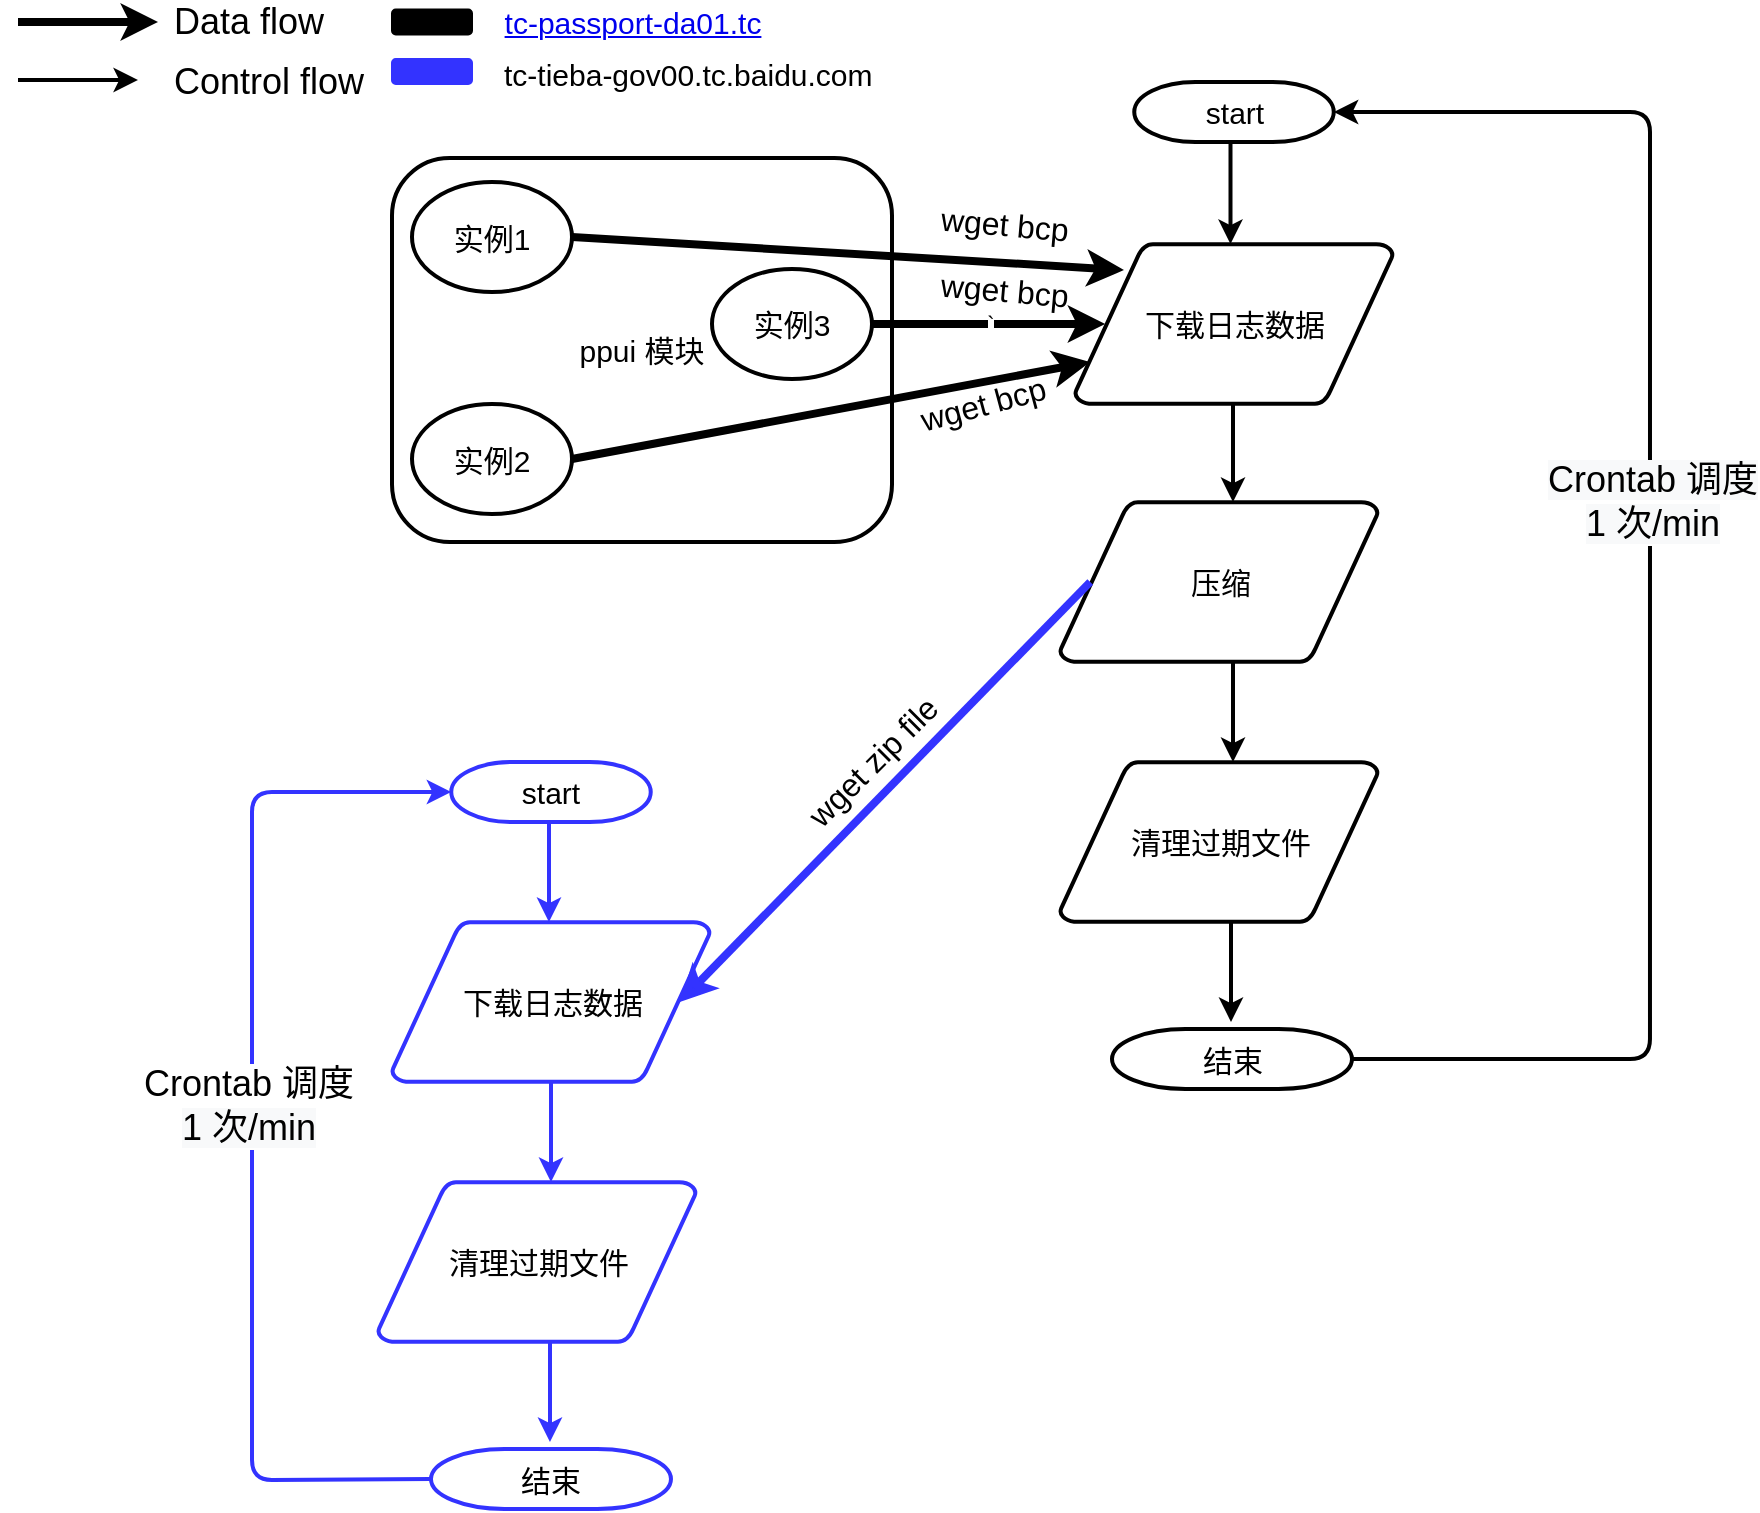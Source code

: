 <mxfile version="13.7.3" type="github">
  <diagram id="hAoRSVDY9YP-wo0BsEd_" name="Page-1">
    <mxGraphModel dx="1422" dy="1963" grid="1" gridSize="10" guides="1" tooltips="1" connect="1" arrows="1" fold="1" page="1" pageScale="1" pageWidth="827" pageHeight="1169" math="0" shadow="0">
      <root>
        <mxCell id="0" />
        <mxCell id="1" parent="0" />
        <mxCell id="wmEAvZdLVxUYEZy0zLaF-1" value="&lt;font style=&quot;font-size: 15px&quot;&gt;ppui 模块&lt;/font&gt;" style="rounded=1;whiteSpace=wrap;html=1;strokeWidth=2;" vertex="1" parent="1">
          <mxGeometry x="210" y="68" width="250" height="192" as="geometry" />
        </mxCell>
        <mxCell id="wmEAvZdLVxUYEZy0zLaF-2" value="&lt;font style=&quot;font-size: 15px&quot;&gt;start&lt;/font&gt;" style="shape=mxgraph.flowchart.terminator;strokeWidth=2;gradientColor=none;gradientDirection=north;fontStyle=0;html=1;" vertex="1" parent="1">
          <mxGeometry x="581.13" y="30" width="99.75" height="30" as="geometry" />
        </mxCell>
        <mxCell id="wmEAvZdLVxUYEZy0zLaF-3" value="&lt;font style=&quot;font-size: 15px&quot;&gt;下载日志数据&lt;/font&gt;" style="shape=mxgraph.flowchart.data;strokeWidth=2;gradientColor=none;gradientDirection=north;fontStyle=0;html=1;" vertex="1" parent="1">
          <mxGeometry x="551.5" y="111" width="159" height="80" as="geometry" />
        </mxCell>
        <mxCell id="wmEAvZdLVxUYEZy0zLaF-4" value="" style="edgeStyle=orthogonalEdgeStyle;rounded=0;orthogonalLoop=1;jettySize=auto;html=1;strokeWidth=2;" edge="1" parent="1">
          <mxGeometry relative="1" as="geometry">
            <mxPoint x="629.25" y="61" as="sourcePoint" />
            <mxPoint x="629.25" y="111" as="targetPoint" />
          </mxGeometry>
        </mxCell>
        <mxCell id="wmEAvZdLVxUYEZy0zLaF-5" value="&lt;font style=&quot;font-size: 15px&quot;&gt;实例1&lt;/font&gt;" style="ellipse;whiteSpace=wrap;html=1;strokeWidth=2;" vertex="1" parent="1">
          <mxGeometry x="220" y="80" width="80" height="55" as="geometry" />
        </mxCell>
        <mxCell id="wmEAvZdLVxUYEZy0zLaF-6" value="&lt;font style=&quot;font-size: 15px&quot;&gt;实例2&lt;/font&gt;" style="ellipse;whiteSpace=wrap;html=1;strokeWidth=2;" vertex="1" parent="1">
          <mxGeometry x="220" y="191" width="80" height="55" as="geometry" />
        </mxCell>
        <mxCell id="wmEAvZdLVxUYEZy0zLaF-7" value="&lt;font style=&quot;font-size: 15px&quot;&gt;实例3&lt;/font&gt;" style="ellipse;whiteSpace=wrap;html=1;strokeWidth=2;" vertex="1" parent="1">
          <mxGeometry x="370" y="123.5" width="80" height="55" as="geometry" />
        </mxCell>
        <mxCell id="wmEAvZdLVxUYEZy0zLaF-8" value="" style="endArrow=classic;html=1;exitX=1;exitY=0.5;exitDx=0;exitDy=0;entryX=0.154;entryY=0.163;entryDx=0;entryDy=0;entryPerimeter=0;strokeWidth=4;" edge="1" parent="1" source="wmEAvZdLVxUYEZy0zLaF-5" target="wmEAvZdLVxUYEZy0zLaF-3">
          <mxGeometry width="50" height="50" relative="1" as="geometry">
            <mxPoint x="450" y="80" as="sourcePoint" />
            <mxPoint x="500" y="30" as="targetPoint" />
          </mxGeometry>
        </mxCell>
        <mxCell id="wmEAvZdLVxUYEZy0zLaF-9" value="`" style="endArrow=classic;html=1;exitX=1;exitY=0.5;exitDx=0;exitDy=0;strokeWidth=4;entryX=0.095;entryY=0.5;entryDx=0;entryDy=0;entryPerimeter=0;" edge="1" parent="1" source="wmEAvZdLVxUYEZy0zLaF-7" target="wmEAvZdLVxUYEZy0zLaF-3">
          <mxGeometry width="50" height="50" relative="1" as="geometry">
            <mxPoint x="430.06" y="191" as="sourcePoint" />
            <mxPoint x="560" y="155" as="targetPoint" />
          </mxGeometry>
        </mxCell>
        <mxCell id="wmEAvZdLVxUYEZy0zLaF-10" value="" style="edgeStyle=orthogonalEdgeStyle;rounded=0;orthogonalLoop=1;jettySize=auto;html=1;strokeWidth=2;" edge="1" parent="1">
          <mxGeometry relative="1" as="geometry">
            <mxPoint x="630.5" y="190" as="sourcePoint" />
            <mxPoint x="630.5" y="240" as="targetPoint" />
          </mxGeometry>
        </mxCell>
        <mxCell id="wmEAvZdLVxUYEZy0zLaF-11" value="" style="endArrow=classic;html=1;exitX=1;exitY=0.5;exitDx=0;exitDy=0;entryX=0.047;entryY=0.738;entryDx=0;entryDy=0;entryPerimeter=0;strokeWidth=4;" edge="1" parent="1" source="wmEAvZdLVxUYEZy0zLaF-6" target="wmEAvZdLVxUYEZy0zLaF-3">
          <mxGeometry width="50" height="50" relative="1" as="geometry">
            <mxPoint x="330" y="117.5" as="sourcePoint" />
            <mxPoint x="579.944" y="153" as="targetPoint" />
          </mxGeometry>
        </mxCell>
        <mxCell id="wmEAvZdLVxUYEZy0zLaF-12" value="&lt;font style=&quot;font-size: 16px&quot;&gt;wget bcp&lt;/font&gt;" style="text;html=1;align=center;verticalAlign=middle;resizable=0;points=[];autosize=1;rotation=5;" vertex="1" parent="1">
          <mxGeometry x="476.01" y="91" width="80" height="20" as="geometry" />
        </mxCell>
        <mxCell id="wmEAvZdLVxUYEZy0zLaF-13" value="&lt;font style=&quot;font-size: 16px&quot;&gt;wget bcp&lt;/font&gt;" style="text;html=1;align=center;verticalAlign=middle;resizable=0;points=[];autosize=1;rotation=5;" vertex="1" parent="1">
          <mxGeometry x="476.01" y="123.5" width="80" height="20" as="geometry" />
        </mxCell>
        <mxCell id="wmEAvZdLVxUYEZy0zLaF-14" value="&lt;font style=&quot;font-size: 16px&quot;&gt;wget bcp&lt;/font&gt;" style="text;html=1;align=center;verticalAlign=middle;resizable=0;points=[];autosize=1;rotation=-15;" vertex="1" parent="1">
          <mxGeometry x="465" y="180.5" width="80" height="20" as="geometry" />
        </mxCell>
        <mxCell id="wmEAvZdLVxUYEZy0zLaF-15" value="&lt;font style=&quot;font-size: 15px&quot;&gt;压缩&lt;/font&gt;" style="shape=mxgraph.flowchart.data;strokeWidth=2;gradientColor=none;gradientDirection=north;fontStyle=0;html=1;" vertex="1" parent="1">
          <mxGeometry x="544" y="240" width="159" height="80" as="geometry" />
        </mxCell>
        <mxCell id="wmEAvZdLVxUYEZy0zLaF-16" value="" style="edgeStyle=orthogonalEdgeStyle;rounded=0;orthogonalLoop=1;jettySize=auto;html=1;strokeWidth=2;" edge="1" parent="1">
          <mxGeometry relative="1" as="geometry">
            <mxPoint x="630.5" y="320" as="sourcePoint" />
            <mxPoint x="630.5" y="370" as="targetPoint" />
          </mxGeometry>
        </mxCell>
        <mxCell id="wmEAvZdLVxUYEZy0zLaF-17" value="&lt;font style=&quot;font-size: 15px&quot;&gt;结束&lt;/font&gt;" style="shape=mxgraph.flowchart.terminator;strokeWidth=2;gradientColor=none;gradientDirection=north;fontStyle=0;html=1;" vertex="1" parent="1">
          <mxGeometry x="570" y="503.5" width="120" height="30" as="geometry" />
        </mxCell>
        <mxCell id="wmEAvZdLVxUYEZy0zLaF-18" value="" style="endArrow=classic;html=1;exitX=1;exitY=0.5;exitDx=0;exitDy=0;exitPerimeter=0;entryX=1;entryY=0.5;entryDx=0;entryDy=0;entryPerimeter=0;strokeWidth=2;" edge="1" parent="1" source="wmEAvZdLVxUYEZy0zLaF-17" target="wmEAvZdLVxUYEZy0zLaF-2">
          <mxGeometry width="50" height="50" relative="1" as="geometry">
            <mxPoint x="518.99" y="563.5" as="sourcePoint" />
            <mxPoint x="679.87" y="178.5" as="targetPoint" />
            <Array as="points">
              <mxPoint x="838.99" y="518.5" />
              <mxPoint x="839" y="45" />
            </Array>
          </mxGeometry>
        </mxCell>
        <mxCell id="wmEAvZdLVxUYEZy0zLaF-20" value="&lt;span style=&quot;color: rgb(0 , 0 , 0) ; font-family: &amp;#34;helvetica&amp;#34; ; font-size: 18px ; font-style: normal ; font-weight: 400 ; letter-spacing: normal ; text-align: center ; text-indent: 0px ; text-transform: none ; word-spacing: 0px ; background-color: rgb(248 , 249 , 250) ; display: inline ; float: none&quot;&gt;Crontab 调度&lt;br&gt;1 次/min&lt;br&gt;&lt;/span&gt;" style="edgeLabel;html=1;align=center;verticalAlign=middle;resizable=0;points=[];" vertex="1" connectable="0" parent="wmEAvZdLVxUYEZy0zLaF-18">
          <mxGeometry x="0.133" y="3" relative="1" as="geometry">
            <mxPoint x="4" y="14.51" as="offset" />
          </mxGeometry>
        </mxCell>
        <mxCell id="wmEAvZdLVxUYEZy0zLaF-21" value="&lt;font style=&quot;font-size: 15px&quot;&gt;清理过期文件&lt;/font&gt;" style="shape=mxgraph.flowchart.data;strokeWidth=2;gradientColor=none;gradientDirection=north;fontStyle=0;html=1;" vertex="1" parent="1">
          <mxGeometry x="544" y="370" width="159" height="80" as="geometry" />
        </mxCell>
        <mxCell id="wmEAvZdLVxUYEZy0zLaF-22" value="" style="edgeStyle=orthogonalEdgeStyle;rounded=0;orthogonalLoop=1;jettySize=auto;html=1;strokeWidth=2;" edge="1" parent="1">
          <mxGeometry relative="1" as="geometry">
            <mxPoint x="629.5" y="450" as="sourcePoint" />
            <mxPoint x="629.5" y="500" as="targetPoint" />
          </mxGeometry>
        </mxCell>
        <mxCell id="wmEAvZdLVxUYEZy0zLaF-24" value="" style="endArrow=classic;html=1;strokeWidth=4;" edge="1" parent="1">
          <mxGeometry width="50" height="50" relative="1" as="geometry">
            <mxPoint x="23" as="sourcePoint" />
            <mxPoint x="93" as="targetPoint" />
          </mxGeometry>
        </mxCell>
        <mxCell id="wmEAvZdLVxUYEZy0zLaF-25" value="&lt;font style=&quot;font-size: 18px&quot;&gt;Data flow&lt;/font&gt;" style="text;html=1;align=center;verticalAlign=middle;resizable=0;points=[];autosize=1;" vertex="1" parent="1">
          <mxGeometry x="93" y="-10" width="90" height="20" as="geometry" />
        </mxCell>
        <mxCell id="wmEAvZdLVxUYEZy0zLaF-26" value="" style="edgeStyle=orthogonalEdgeStyle;rounded=0;orthogonalLoop=1;jettySize=auto;html=1;strokeWidth=2;" edge="1" parent="1">
          <mxGeometry relative="1" as="geometry">
            <mxPoint x="23" y="29" as="sourcePoint" />
            <mxPoint x="83" y="29" as="targetPoint" />
          </mxGeometry>
        </mxCell>
        <mxCell id="wmEAvZdLVxUYEZy0zLaF-27" value="&lt;font style=&quot;font-size: 18px&quot;&gt;Control flow&lt;/font&gt;" style="text;html=1;align=center;verticalAlign=middle;resizable=0;points=[];autosize=1;" vertex="1" parent="1">
          <mxGeometry x="93" y="20" width="110" height="20" as="geometry" />
        </mxCell>
        <mxCell id="wmEAvZdLVxUYEZy0zLaF-28" value="&lt;font style=&quot;font-size: 15px&quot;&gt;start&lt;/font&gt;" style="shape=mxgraph.flowchart.terminator;strokeWidth=2;gradientColor=none;gradientDirection=north;fontStyle=0;html=1;strokeColor=#3333FF;" vertex="1" parent="1">
          <mxGeometry x="239.62" y="370" width="99.75" height="30" as="geometry" />
        </mxCell>
        <mxCell id="wmEAvZdLVxUYEZy0zLaF-29" value="&lt;font style=&quot;font-size: 15px&quot;&gt;下载日志数据&lt;/font&gt;" style="shape=mxgraph.flowchart.data;strokeWidth=2;gradientColor=none;gradientDirection=north;fontStyle=0;html=1;strokeColor=#3333FF;" vertex="1" parent="1">
          <mxGeometry x="210" y="450" width="159" height="80" as="geometry" />
        </mxCell>
        <mxCell id="wmEAvZdLVxUYEZy0zLaF-30" value="" style="edgeStyle=orthogonalEdgeStyle;rounded=0;orthogonalLoop=1;jettySize=auto;html=1;strokeWidth=2;strokeColor=#3333FF;" edge="1" parent="1">
          <mxGeometry relative="1" as="geometry">
            <mxPoint x="288.49" y="400" as="sourcePoint" />
            <mxPoint x="288.49" y="450" as="targetPoint" />
          </mxGeometry>
        </mxCell>
        <mxCell id="wmEAvZdLVxUYEZy0zLaF-32" value="" style="endArrow=classic;html=1;exitX=0.095;exitY=0.5;exitDx=0;exitDy=0;entryX=0.905;entryY=0.5;entryDx=0;entryDy=0;entryPerimeter=0;strokeWidth=4;exitPerimeter=0;strokeColor=#3333FF;" edge="1" parent="1" source="wmEAvZdLVxUYEZy0zLaF-15" target="wmEAvZdLVxUYEZy0zLaF-29">
          <mxGeometry width="50" height="50" relative="1" as="geometry">
            <mxPoint x="390" y="388.46" as="sourcePoint" />
            <mxPoint x="648.973" y="340" as="targetPoint" />
          </mxGeometry>
        </mxCell>
        <mxCell id="wmEAvZdLVxUYEZy0zLaF-33" value="&lt;font style=&quot;font-size: 16px&quot;&gt;wget zip file&lt;/font&gt;" style="text;html=1;align=center;verticalAlign=middle;resizable=0;points=[];autosize=1;rotation=-45;" vertex="1" parent="1">
          <mxGeometry x="400" y="360" width="100" height="20" as="geometry" />
        </mxCell>
        <mxCell id="wmEAvZdLVxUYEZy0zLaF-34" value="" style="edgeStyle=orthogonalEdgeStyle;rounded=0;orthogonalLoop=1;jettySize=auto;html=1;strokeWidth=2;strokeColor=#3333FF;" edge="1" parent="1">
          <mxGeometry relative="1" as="geometry">
            <mxPoint x="289.5" y="530" as="sourcePoint" />
            <mxPoint x="289.5" y="580" as="targetPoint" />
          </mxGeometry>
        </mxCell>
        <mxCell id="wmEAvZdLVxUYEZy0zLaF-35" value="&lt;font style=&quot;font-size: 15px&quot;&gt;清理过期文件&lt;/font&gt;" style="shape=mxgraph.flowchart.data;strokeWidth=2;gradientColor=none;gradientDirection=north;fontStyle=0;html=1;strokeColor=#3333FF;" vertex="1" parent="1">
          <mxGeometry x="203" y="580" width="159" height="80" as="geometry" />
        </mxCell>
        <mxCell id="wmEAvZdLVxUYEZy0zLaF-36" value="&lt;font style=&quot;font-size: 15px&quot;&gt;结束&lt;/font&gt;" style="shape=mxgraph.flowchart.terminator;strokeWidth=2;gradientColor=none;gradientDirection=north;fontStyle=0;html=1;strokeColor=#3333FF;" vertex="1" parent="1">
          <mxGeometry x="229.49" y="713.5" width="120" height="30" as="geometry" />
        </mxCell>
        <mxCell id="wmEAvZdLVxUYEZy0zLaF-37" value="" style="edgeStyle=orthogonalEdgeStyle;rounded=0;orthogonalLoop=1;jettySize=auto;html=1;strokeWidth=2;strokeColor=#3333FF;" edge="1" parent="1">
          <mxGeometry relative="1" as="geometry">
            <mxPoint x="288.99" y="660" as="sourcePoint" />
            <mxPoint x="288.99" y="710" as="targetPoint" />
          </mxGeometry>
        </mxCell>
        <mxCell id="wmEAvZdLVxUYEZy0zLaF-38" value="" style="endArrow=classic;html=1;strokeWidth=2;exitX=0;exitY=0.5;exitDx=0;exitDy=0;exitPerimeter=0;entryX=0;entryY=0.5;entryDx=0;entryDy=0;entryPerimeter=0;strokeColor=#3333FF;" edge="1" parent="1" source="wmEAvZdLVxUYEZy0zLaF-36" target="wmEAvZdLVxUYEZy0zLaF-28">
          <mxGeometry width="50" height="50" relative="1" as="geometry">
            <mxPoint x="100" y="720" as="sourcePoint" />
            <mxPoint x="140" y="380" as="targetPoint" />
            <Array as="points">
              <mxPoint x="140" y="729" />
              <mxPoint x="140" y="385" />
            </Array>
          </mxGeometry>
        </mxCell>
        <mxCell id="wmEAvZdLVxUYEZy0zLaF-39" value="&lt;font style=&quot;font-size: 18px&quot;&gt;Crontab 调度&lt;br&gt;&lt;span style=&quot;font-family: &amp;#34;helvetica&amp;#34; ; background-color: rgb(248 , 249 , 250)&quot;&gt;1 次/min&lt;/span&gt;&lt;br&gt;&lt;/font&gt;" style="edgeLabel;html=1;align=center;verticalAlign=middle;resizable=0;points=[];" vertex="1" connectable="0" parent="wmEAvZdLVxUYEZy0zLaF-38">
          <mxGeometry x="0.037" y="2" relative="1" as="geometry">
            <mxPoint as="offset" />
          </mxGeometry>
        </mxCell>
        <mxCell id="wmEAvZdLVxUYEZy0zLaF-42" value="" style="rounded=1;whiteSpace=wrap;html=1;fillColor=#000000;" vertex="1" parent="1">
          <mxGeometry x="210" y="-6.25" width="40" height="12.5" as="geometry" />
        </mxCell>
        <mxCell id="wmEAvZdLVxUYEZy0zLaF-44" value="&lt;a title=&quot;查看该机器详情&quot; style=&quot;font-family: &amp;#34;arial&amp;#34; , sans-serif ; background-color: rgb(255 , 255 , 255)&quot;&gt;&lt;font style=&quot;font-size: 15px&quot;&gt;tc-passport-da01.tc&lt;/font&gt;&lt;/a&gt;" style="text;html=1;align=center;verticalAlign=middle;resizable=0;points=[];autosize=1;" vertex="1" parent="1">
          <mxGeometry x="260" y="-10" width="140" height="20" as="geometry" />
        </mxCell>
        <mxCell id="wmEAvZdLVxUYEZy0zLaF-45" value="" style="rounded=1;whiteSpace=wrap;html=1;strokeColor=#3333FF;fillColor=#3333FF;" vertex="1" parent="1">
          <mxGeometry x="210" y="18.5" width="40" height="12.5" as="geometry" />
        </mxCell>
        <mxCell id="wmEAvZdLVxUYEZy0zLaF-46" value="&lt;a href=&quot;http://tc-tieba-gov00.tc.baidu.com/&quot; class=&quot;external-link&quot; style=&quot;text-decoration: none ; font-family: &amp;#34;arial&amp;#34; , sans-serif ; font-style: normal ; font-weight: 400 ; letter-spacing: normal ; text-indent: 0px ; text-transform: none ; word-spacing: 0px ; background-color: rgb(255 , 255 , 255)&quot;&gt;&lt;font color=&quot;#000000&quot; style=&quot;font-size: 15px&quot;&gt;tc-tieba-gov00.tc.baidu.com&lt;/font&gt;&lt;/a&gt;" style="text;whiteSpace=wrap;html=1;" vertex="1" parent="1">
          <mxGeometry x="264" y="11" width="192" height="30" as="geometry" />
        </mxCell>
      </root>
    </mxGraphModel>
  </diagram>
</mxfile>

